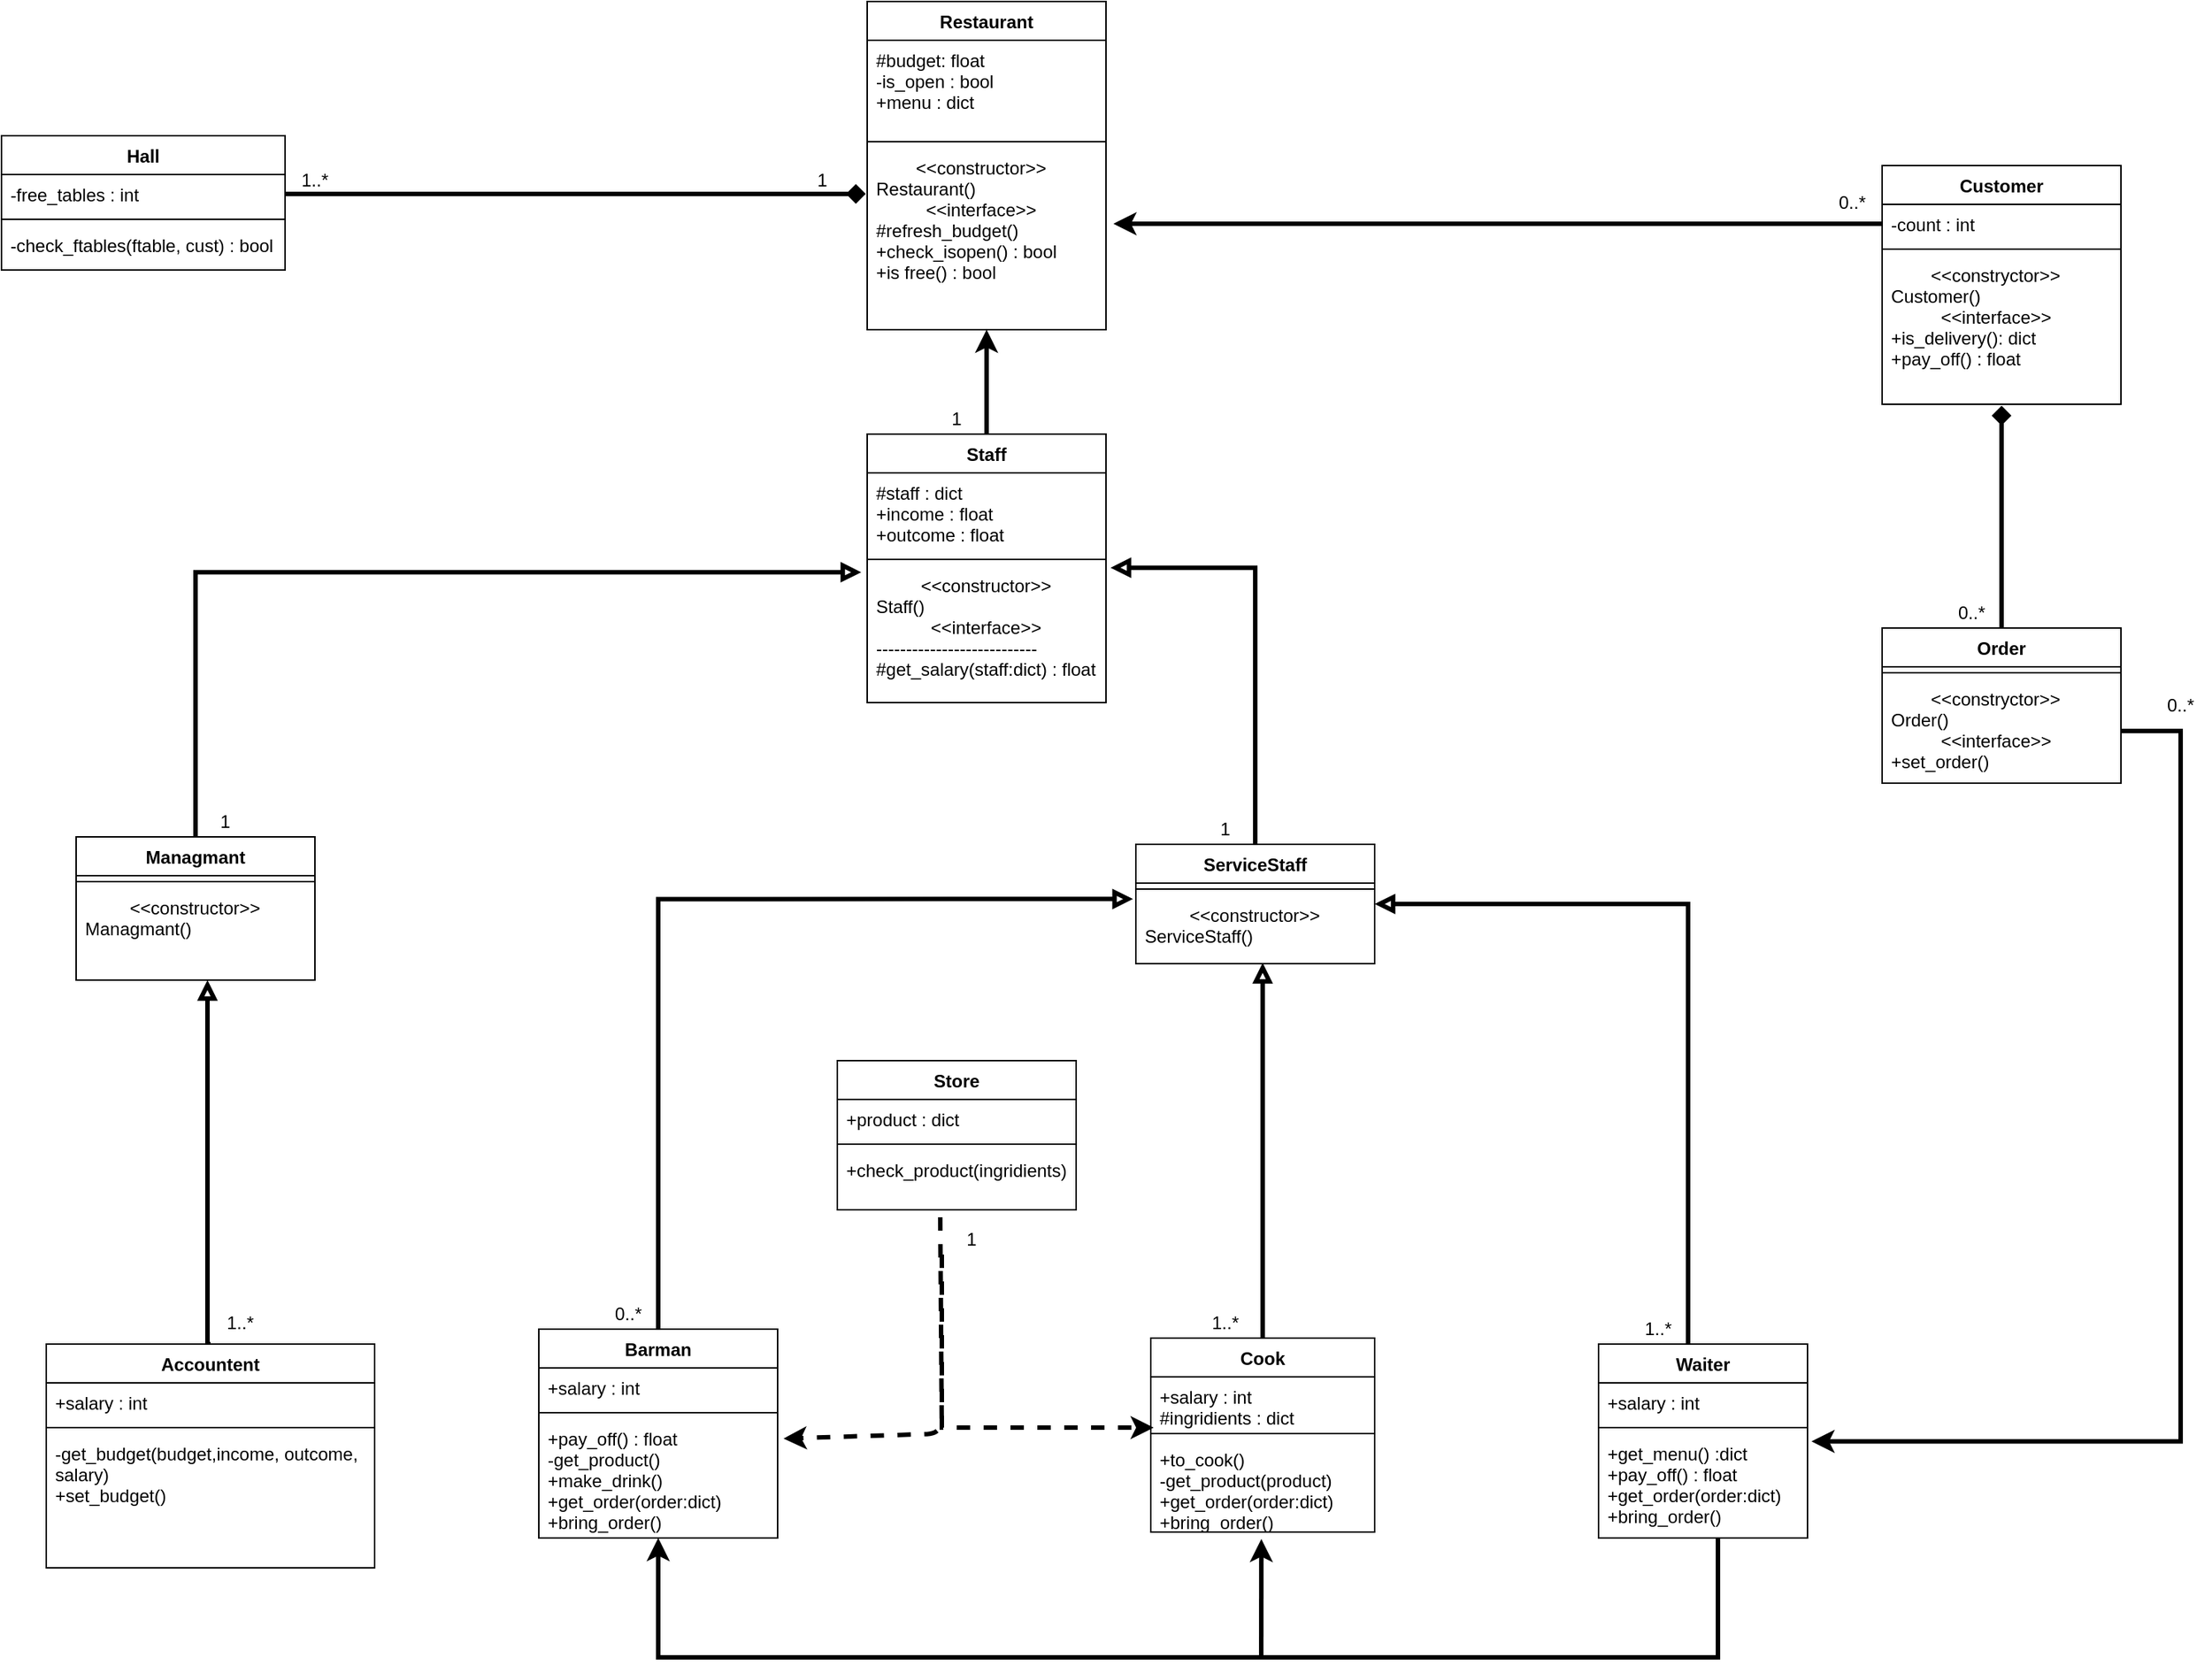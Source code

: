 <mxfile version="14.6.11" type="device"><diagram id="6gor6Gizo_hNwVQ5l_cv" name="Page-2"><mxGraphModel dx="1350" dy="774" grid="1" gridSize="10" guides="1" tooltips="1" connect="1" arrows="1" fold="1" page="1" pageScale="1" pageWidth="827" pageHeight="1169" math="0" shadow="0"><root><mxCell id="BbaP-tKxJx1B0BoW0JB0-0"/><mxCell id="BbaP-tKxJx1B0BoW0JB0-1" parent="BbaP-tKxJx1B0BoW0JB0-0"/><mxCell id="OFbiqMm2XCREDaM9KTGe-0" value="Restaurant" style="swimlane;fontStyle=1;align=center;verticalAlign=top;childLayout=stackLayout;horizontal=1;startSize=26;horizontalStack=0;resizeParent=1;resizeParentMax=0;resizeLast=0;collapsible=1;marginBottom=0;" parent="BbaP-tKxJx1B0BoW0JB0-1" vertex="1"><mxGeometry x="640" y="20" width="160" height="220" as="geometry"/></mxCell><mxCell id="OFbiqMm2XCREDaM9KTGe-1" value="#budget: float&#10;-is_open : bool&#10;+menu : dict" style="text;strokeColor=none;fillColor=none;align=left;verticalAlign=top;spacingLeft=4;spacingRight=4;overflow=hidden;rotatable=0;points=[[0,0.5],[1,0.5]];portConstraint=eastwest;" parent="OFbiqMm2XCREDaM9KTGe-0" vertex="1"><mxGeometry y="26" width="160" height="64" as="geometry"/></mxCell><mxCell id="OFbiqMm2XCREDaM9KTGe-2" value="" style="line;strokeWidth=1;fillColor=none;align=left;verticalAlign=middle;spacingTop=-1;spacingLeft=3;spacingRight=3;rotatable=0;labelPosition=right;points=[];portConstraint=eastwest;" parent="OFbiqMm2XCREDaM9KTGe-0" vertex="1"><mxGeometry y="90" width="160" height="8" as="geometry"/></mxCell><mxCell id="OFbiqMm2XCREDaM9KTGe-3" value="        &lt;&lt;constructor&gt;&gt;&#10;Restaurant()&#10;          &lt;&lt;interface&gt;&gt;&#10;#refresh_budget()&#10;+check_isopen() : bool&#10;+is free() : bool" style="text;strokeColor=none;fillColor=none;align=left;verticalAlign=top;spacingLeft=4;spacingRight=4;overflow=hidden;rotatable=0;points=[[0,0.5],[1,0.5]];portConstraint=eastwest;" parent="OFbiqMm2XCREDaM9KTGe-0" vertex="1"><mxGeometry y="98" width="160" height="122" as="geometry"/></mxCell><mxCell id="q5sV1c1yrpxeZgvzc1Eb-0" value="Hall" style="swimlane;fontStyle=1;align=center;verticalAlign=top;childLayout=stackLayout;horizontal=1;startSize=26;horizontalStack=0;resizeParent=1;resizeParentMax=0;resizeLast=0;collapsible=1;marginBottom=0;" parent="BbaP-tKxJx1B0BoW0JB0-1" vertex="1"><mxGeometry x="60" y="110" width="190" height="90" as="geometry"/></mxCell><mxCell id="q5sV1c1yrpxeZgvzc1Eb-1" value="-free_tables : int" style="text;strokeColor=none;fillColor=none;align=left;verticalAlign=top;spacingLeft=4;spacingRight=4;overflow=hidden;rotatable=0;points=[[0,0.5],[1,0.5]];portConstraint=eastwest;" parent="q5sV1c1yrpxeZgvzc1Eb-0" vertex="1"><mxGeometry y="26" width="190" height="26" as="geometry"/></mxCell><mxCell id="q5sV1c1yrpxeZgvzc1Eb-2" value="" style="line;strokeWidth=1;fillColor=none;align=left;verticalAlign=middle;spacingTop=-1;spacingLeft=3;spacingRight=3;rotatable=0;labelPosition=right;points=[];portConstraint=eastwest;" parent="q5sV1c1yrpxeZgvzc1Eb-0" vertex="1"><mxGeometry y="52" width="190" height="8" as="geometry"/></mxCell><mxCell id="q5sV1c1yrpxeZgvzc1Eb-3" value="-check_ftables(ftable, cust) : bool" style="text;strokeColor=none;fillColor=none;align=left;verticalAlign=top;spacingLeft=4;spacingRight=4;overflow=hidden;rotatable=0;points=[[0,0.5],[1,0.5]];portConstraint=eastwest;" parent="q5sV1c1yrpxeZgvzc1Eb-0" vertex="1"><mxGeometry y="60" width="190" height="30" as="geometry"/></mxCell><mxCell id="cPRT7750oen283sX_yZq-17" style="edgeStyle=orthogonalEdgeStyle;rounded=0;orthogonalLoop=1;jettySize=auto;html=1;entryX=0.5;entryY=1;entryDx=0;entryDy=0;entryPerimeter=0;endArrow=classic;endFill=1;strokeWidth=3;" parent="BbaP-tKxJx1B0BoW0JB0-1" source="E45xvI88Rf9QCkD0Gr8N-0" target="OFbiqMm2XCREDaM9KTGe-3" edge="1"><mxGeometry relative="1" as="geometry"/></mxCell><mxCell id="E45xvI88Rf9QCkD0Gr8N-0" value="Staff" style="swimlane;fontStyle=1;align=center;verticalAlign=top;childLayout=stackLayout;horizontal=1;startSize=26;horizontalStack=0;resizeParent=1;resizeParentMax=0;resizeLast=0;collapsible=1;marginBottom=0;" parent="BbaP-tKxJx1B0BoW0JB0-1" vertex="1"><mxGeometry x="640" y="310" width="160" height="180" as="geometry"/></mxCell><mxCell id="E45xvI88Rf9QCkD0Gr8N-1" value="#staff : dict&#10;+income : float&#10;+outcome : float" style="text;strokeColor=none;fillColor=none;align=left;verticalAlign=top;spacingLeft=4;spacingRight=4;overflow=hidden;rotatable=0;points=[[0,0.5],[1,0.5]];portConstraint=eastwest;" parent="E45xvI88Rf9QCkD0Gr8N-0" vertex="1"><mxGeometry y="26" width="160" height="54" as="geometry"/></mxCell><mxCell id="E45xvI88Rf9QCkD0Gr8N-2" value="" style="line;strokeWidth=1;fillColor=none;align=left;verticalAlign=middle;spacingTop=-1;spacingLeft=3;spacingRight=3;rotatable=0;labelPosition=right;points=[];portConstraint=eastwest;" parent="E45xvI88Rf9QCkD0Gr8N-0" vertex="1"><mxGeometry y="80" width="160" height="8" as="geometry"/></mxCell><mxCell id="E45xvI88Rf9QCkD0Gr8N-3" value="         &lt;&lt;constructor&gt;&gt;&#10;Staff()&#10;           &lt;&lt;interface&gt;&gt;&#10;---------------------------&#10;#get_salary(staff:dict) : float&#10;" style="text;strokeColor=none;fillColor=none;align=left;verticalAlign=top;spacingLeft=4;spacingRight=4;overflow=hidden;rotatable=0;points=[[0,0.5],[1,0.5]];portConstraint=eastwest;" parent="E45xvI88Rf9QCkD0Gr8N-0" vertex="1"><mxGeometry y="88" width="160" height="92" as="geometry"/></mxCell><mxCell id="F0FiV0zrv4mOyR1bcbLa-1" style="edgeStyle=orthogonalEdgeStyle;rounded=0;orthogonalLoop=1;jettySize=auto;html=1;exitX=1;exitY=0.5;exitDx=0;exitDy=0;entryX=-0.006;entryY=0.254;entryDx=0;entryDy=0;entryPerimeter=0;endArrow=diamond;endFill=1;strokeWidth=3;" parent="BbaP-tKxJx1B0BoW0JB0-1" source="q5sV1c1yrpxeZgvzc1Eb-1" target="OFbiqMm2XCREDaM9KTGe-3" edge="1"><mxGeometry relative="1" as="geometry"/></mxCell><mxCell id="cPRT7750oen283sX_yZq-20" style="edgeStyle=orthogonalEdgeStyle;rounded=0;orthogonalLoop=1;jettySize=auto;html=1;entryX=1.019;entryY=0.017;entryDx=0;entryDy=0;entryPerimeter=0;endArrow=block;endFill=0;strokeWidth=3;" parent="BbaP-tKxJx1B0BoW0JB0-1" source="F0FiV0zrv4mOyR1bcbLa-2" target="E45xvI88Rf9QCkD0Gr8N-3" edge="1"><mxGeometry relative="1" as="geometry"/></mxCell><mxCell id="F0FiV0zrv4mOyR1bcbLa-2" value="ServiceStaff" style="swimlane;fontStyle=1;align=center;verticalAlign=top;childLayout=stackLayout;horizontal=1;startSize=26;horizontalStack=0;resizeParent=1;resizeParentMax=0;resizeLast=0;collapsible=1;marginBottom=0;" parent="BbaP-tKxJx1B0BoW0JB0-1" vertex="1"><mxGeometry x="820" y="585" width="160" height="80" as="geometry"/></mxCell><mxCell id="F0FiV0zrv4mOyR1bcbLa-4" value="" style="line;strokeWidth=1;fillColor=none;align=left;verticalAlign=middle;spacingTop=-1;spacingLeft=3;spacingRight=3;rotatable=0;labelPosition=right;points=[];portConstraint=eastwest;" parent="F0FiV0zrv4mOyR1bcbLa-2" vertex="1"><mxGeometry y="26" width="160" height="8" as="geometry"/></mxCell><mxCell id="F0FiV0zrv4mOyR1bcbLa-5" value="         &lt;&lt;constructor&gt;&gt;&#10;ServiceStaff()" style="text;strokeColor=none;fillColor=none;align=left;verticalAlign=top;spacingLeft=4;spacingRight=4;overflow=hidden;rotatable=0;points=[[0,0.5],[1,0.5]];portConstraint=eastwest;" parent="F0FiV0zrv4mOyR1bcbLa-2" vertex="1"><mxGeometry y="34" width="160" height="46" as="geometry"/></mxCell><mxCell id="cPRT7750oen283sX_yZq-18" style="edgeStyle=orthogonalEdgeStyle;rounded=0;orthogonalLoop=1;jettySize=auto;html=1;exitX=0.5;exitY=0;exitDx=0;exitDy=0;entryX=-0.025;entryY=0.05;entryDx=0;entryDy=0;entryPerimeter=0;endArrow=block;endFill=0;strokeWidth=3;" parent="BbaP-tKxJx1B0BoW0JB0-1" source="F0FiV0zrv4mOyR1bcbLa-6" target="E45xvI88Rf9QCkD0Gr8N-3" edge="1"><mxGeometry relative="1" as="geometry"/></mxCell><mxCell id="F0FiV0zrv4mOyR1bcbLa-6" value="Managmant" style="swimlane;fontStyle=1;align=center;verticalAlign=top;childLayout=stackLayout;horizontal=1;startSize=26;horizontalStack=0;resizeParent=1;resizeParentMax=0;resizeLast=0;collapsible=1;marginBottom=0;" parent="BbaP-tKxJx1B0BoW0JB0-1" vertex="1"><mxGeometry x="110" y="580" width="160" height="96" as="geometry"/></mxCell><mxCell id="F0FiV0zrv4mOyR1bcbLa-8" value="" style="line;strokeWidth=1;fillColor=none;align=left;verticalAlign=middle;spacingTop=-1;spacingLeft=3;spacingRight=3;rotatable=0;labelPosition=right;points=[];portConstraint=eastwest;" parent="F0FiV0zrv4mOyR1bcbLa-6" vertex="1"><mxGeometry y="26" width="160" height="8" as="geometry"/></mxCell><mxCell id="F0FiV0zrv4mOyR1bcbLa-9" value="         &lt;&lt;constructor&gt;&gt;&#10;Managmant()" style="text;strokeColor=none;fillColor=none;align=left;verticalAlign=top;spacingLeft=4;spacingRight=4;overflow=hidden;rotatable=0;points=[[0,0.5],[1,0.5]];portConstraint=eastwest;" parent="F0FiV0zrv4mOyR1bcbLa-6" vertex="1"><mxGeometry y="34" width="160" height="62" as="geometry"/></mxCell><mxCell id="ytgpCwaP-Iej3yfqHq0n-1" style="edgeStyle=orthogonalEdgeStyle;rounded=0;orthogonalLoop=1;jettySize=auto;html=1;entryX=1;entryY=0.5;entryDx=0;entryDy=0;endArrow=block;endFill=0;strokeWidth=3;" edge="1" parent="BbaP-tKxJx1B0BoW0JB0-1" source="cPRT7750oen283sX_yZq-0" target="F0FiV0zrv4mOyR1bcbLa-2"><mxGeometry relative="1" as="geometry"><Array as="points"><mxPoint x="1190" y="625"/></Array></mxGeometry></mxCell><mxCell id="cPRT7750oen283sX_yZq-0" value="Waiter" style="swimlane;fontStyle=1;align=center;verticalAlign=top;childLayout=stackLayout;horizontal=1;startSize=26;horizontalStack=0;resizeParent=1;resizeParentMax=0;resizeLast=0;collapsible=1;marginBottom=0;" parent="BbaP-tKxJx1B0BoW0JB0-1" vertex="1"><mxGeometry x="1130" y="920" width="140" height="130" as="geometry"/></mxCell><mxCell id="cPRT7750oen283sX_yZq-1" value="+salary : int" style="text;strokeColor=none;fillColor=none;align=left;verticalAlign=top;spacingLeft=4;spacingRight=4;overflow=hidden;rotatable=0;points=[[0,0.5],[1,0.5]];portConstraint=eastwest;" parent="cPRT7750oen283sX_yZq-0" vertex="1"><mxGeometry y="26" width="140" height="26" as="geometry"/></mxCell><mxCell id="cPRT7750oen283sX_yZq-2" value="" style="line;strokeWidth=1;fillColor=none;align=left;verticalAlign=middle;spacingTop=-1;spacingLeft=3;spacingRight=3;rotatable=0;labelPosition=right;points=[];portConstraint=eastwest;" parent="cPRT7750oen283sX_yZq-0" vertex="1"><mxGeometry y="52" width="140" height="8" as="geometry"/></mxCell><mxCell id="cPRT7750oen283sX_yZq-3" value="+get_menu() :dict&#10;+pay_off() : float&#10;+get_order(order:dict)&#10;+bring_order()" style="text;strokeColor=none;fillColor=none;align=left;verticalAlign=top;spacingLeft=4;spacingRight=4;overflow=hidden;rotatable=0;points=[[0,0.5],[1,0.5]];portConstraint=eastwest;" parent="cPRT7750oen283sX_yZq-0" vertex="1"><mxGeometry y="60" width="140" height="70" as="geometry"/></mxCell><mxCell id="cPRT7750oen283sX_yZq-22" style="edgeStyle=orthogonalEdgeStyle;rounded=0;orthogonalLoop=1;jettySize=auto;html=1;exitX=0.5;exitY=0;exitDx=0;exitDy=0;entryX=-0.012;entryY=0.058;entryDx=0;entryDy=0;entryPerimeter=0;endArrow=block;endFill=0;strokeWidth=3;" parent="BbaP-tKxJx1B0BoW0JB0-1" source="cPRT7750oen283sX_yZq-4" target="F0FiV0zrv4mOyR1bcbLa-5" edge="1"><mxGeometry relative="1" as="geometry"/></mxCell><mxCell id="cPRT7750oen283sX_yZq-4" value="Barman" style="swimlane;fontStyle=1;align=center;verticalAlign=top;childLayout=stackLayout;horizontal=1;startSize=26;horizontalStack=0;resizeParent=1;resizeParentMax=0;resizeLast=0;collapsible=1;marginBottom=0;" parent="BbaP-tKxJx1B0BoW0JB0-1" vertex="1"><mxGeometry x="420" y="910" width="160" height="140" as="geometry"/></mxCell><mxCell id="cPRT7750oen283sX_yZq-5" value="+salary : int" style="text;strokeColor=none;fillColor=none;align=left;verticalAlign=top;spacingLeft=4;spacingRight=4;overflow=hidden;rotatable=0;points=[[0,0.5],[1,0.5]];portConstraint=eastwest;" parent="cPRT7750oen283sX_yZq-4" vertex="1"><mxGeometry y="26" width="160" height="26" as="geometry"/></mxCell><mxCell id="cPRT7750oen283sX_yZq-6" value="" style="line;strokeWidth=1;fillColor=none;align=left;verticalAlign=middle;spacingTop=-1;spacingLeft=3;spacingRight=3;rotatable=0;labelPosition=right;points=[];portConstraint=eastwest;" parent="cPRT7750oen283sX_yZq-4" vertex="1"><mxGeometry y="52" width="160" height="8" as="geometry"/></mxCell><mxCell id="cPRT7750oen283sX_yZq-7" value="+pay_off() : float&#10;-get_product()&#10;+make_drink()&#10;+get_order(order:dict)&#10;+bring_order()" style="text;strokeColor=none;fillColor=none;align=left;verticalAlign=top;spacingLeft=4;spacingRight=4;overflow=hidden;rotatable=0;points=[[0,0.5],[1,0.5]];portConstraint=eastwest;" parent="cPRT7750oen283sX_yZq-4" vertex="1"><mxGeometry y="60" width="160" height="80" as="geometry"/></mxCell><mxCell id="ytgpCwaP-Iej3yfqHq0n-0" style="edgeStyle=orthogonalEdgeStyle;rounded=0;orthogonalLoop=1;jettySize=auto;html=1;entryX=0.531;entryY=0.989;entryDx=0;entryDy=0;entryPerimeter=0;strokeWidth=3;endArrow=block;endFill=0;" edge="1" parent="BbaP-tKxJx1B0BoW0JB0-1" source="cPRT7750oen283sX_yZq-8" target="F0FiV0zrv4mOyR1bcbLa-5"><mxGeometry relative="1" as="geometry"/></mxCell><mxCell id="cPRT7750oen283sX_yZq-8" value="Cook" style="swimlane;fontStyle=1;align=center;verticalAlign=top;childLayout=stackLayout;horizontal=1;startSize=26;horizontalStack=0;resizeParent=1;resizeParentMax=0;resizeLast=0;collapsible=1;marginBottom=0;" parent="BbaP-tKxJx1B0BoW0JB0-1" vertex="1"><mxGeometry x="830" y="916" width="150" height="130" as="geometry"/></mxCell><mxCell id="cPRT7750oen283sX_yZq-9" value="+salary : int&#10;#ingridients : dict" style="text;strokeColor=none;fillColor=none;align=left;verticalAlign=top;spacingLeft=4;spacingRight=4;overflow=hidden;rotatable=0;points=[[0,0.5],[1,0.5]];portConstraint=eastwest;" parent="cPRT7750oen283sX_yZq-8" vertex="1"><mxGeometry y="26" width="150" height="34" as="geometry"/></mxCell><mxCell id="cPRT7750oen283sX_yZq-10" value="" style="line;strokeWidth=1;fillColor=none;align=left;verticalAlign=middle;spacingTop=-1;spacingLeft=3;spacingRight=3;rotatable=0;labelPosition=right;points=[];portConstraint=eastwest;" parent="cPRT7750oen283sX_yZq-8" vertex="1"><mxGeometry y="60" width="150" height="8" as="geometry"/></mxCell><mxCell id="cPRT7750oen283sX_yZq-11" value="+to_cook()&#10;-get_product(product) &#10;+get_order(order:dict)&#10;+bring_order()" style="text;strokeColor=none;fillColor=none;align=left;verticalAlign=top;spacingLeft=4;spacingRight=4;overflow=hidden;rotatable=0;points=[[0,0.5],[1,0.5]];portConstraint=eastwest;" parent="cPRT7750oen283sX_yZq-8" vertex="1"><mxGeometry y="68" width="150" height="62" as="geometry"/></mxCell><mxCell id="cPRT7750oen283sX_yZq-21" style="edgeStyle=orthogonalEdgeStyle;rounded=0;orthogonalLoop=1;jettySize=auto;html=1;exitX=0.5;exitY=0;exitDx=0;exitDy=0;entryX=0.55;entryY=1;entryDx=0;entryDy=0;entryPerimeter=0;endArrow=block;endFill=0;strokeWidth=3;" parent="BbaP-tKxJx1B0BoW0JB0-1" source="cPRT7750oen283sX_yZq-12" target="F0FiV0zrv4mOyR1bcbLa-9" edge="1"><mxGeometry relative="1" as="geometry"><Array as="points"><mxPoint x="198" y="920"/></Array></mxGeometry></mxCell><mxCell id="cPRT7750oen283sX_yZq-12" value="Accountent" style="swimlane;fontStyle=1;align=center;verticalAlign=top;childLayout=stackLayout;horizontal=1;startSize=26;horizontalStack=0;resizeParent=1;resizeParentMax=0;resizeLast=0;collapsible=1;marginBottom=0;" parent="BbaP-tKxJx1B0BoW0JB0-1" vertex="1"><mxGeometry x="90" y="920" width="220" height="150" as="geometry"/></mxCell><mxCell id="cPRT7750oen283sX_yZq-13" value="+salary : int" style="text;strokeColor=none;fillColor=none;align=left;verticalAlign=top;spacingLeft=4;spacingRight=4;overflow=hidden;rotatable=0;points=[[0,0.5],[1,0.5]];portConstraint=eastwest;" parent="cPRT7750oen283sX_yZq-12" vertex="1"><mxGeometry y="26" width="220" height="26" as="geometry"/></mxCell><mxCell id="cPRT7750oen283sX_yZq-14" value="" style="line;strokeWidth=1;fillColor=none;align=left;verticalAlign=middle;spacingTop=-1;spacingLeft=3;spacingRight=3;rotatable=0;labelPosition=right;points=[];portConstraint=eastwest;" parent="cPRT7750oen283sX_yZq-12" vertex="1"><mxGeometry y="52" width="220" height="8" as="geometry"/></mxCell><mxCell id="cPRT7750oen283sX_yZq-15" value="-get_budget(budget,income, outcome,&#10;salary)&#10;+set_budget()" style="text;strokeColor=none;fillColor=none;align=left;verticalAlign=top;spacingLeft=4;spacingRight=4;overflow=hidden;rotatable=0;points=[[0,0.5],[1,0.5]];portConstraint=eastwest;" parent="cPRT7750oen283sX_yZq-12" vertex="1"><mxGeometry y="60" width="220" height="90" as="geometry"/></mxCell><mxCell id="MWIslMGjIWDTWANbFhxI-10" style="edgeStyle=orthogonalEdgeStyle;rounded=0;orthogonalLoop=1;jettySize=auto;html=1;exitX=0.5;exitY=0;exitDx=0;exitDy=0;entryX=0.5;entryY=1.01;entryDx=0;entryDy=0;entryPerimeter=0;endArrow=diamond;endFill=1;strokeWidth=3;" parent="BbaP-tKxJx1B0BoW0JB0-1" source="MWIslMGjIWDTWANbFhxI-0" target="MWIslMGjIWDTWANbFhxI-6" edge="1"><mxGeometry relative="1" as="geometry"/></mxCell><mxCell id="MWIslMGjIWDTWANbFhxI-0" value="Order" style="swimlane;fontStyle=1;align=center;verticalAlign=top;childLayout=stackLayout;horizontal=1;startSize=26;horizontalStack=0;resizeParent=1;resizeParentMax=0;resizeLast=0;collapsible=1;marginBottom=0;" parent="BbaP-tKxJx1B0BoW0JB0-1" vertex="1"><mxGeometry x="1320" y="440" width="160" height="104" as="geometry"/></mxCell><mxCell id="MWIslMGjIWDTWANbFhxI-1" value="" style="line;strokeWidth=1;fillColor=none;align=left;verticalAlign=middle;spacingTop=-1;spacingLeft=3;spacingRight=3;rotatable=0;labelPosition=right;points=[];portConstraint=eastwest;" parent="MWIslMGjIWDTWANbFhxI-0" vertex="1"><mxGeometry y="26" width="160" height="8" as="geometry"/></mxCell><mxCell id="MWIslMGjIWDTWANbFhxI-2" value="        &lt;&lt;constryctor&gt;&gt;&#10;Order()&#10;          &lt;&lt;interface&gt;&gt;&#10;+set_order()&#10;" style="text;strokeColor=none;fillColor=none;align=left;verticalAlign=top;spacingLeft=4;spacingRight=4;overflow=hidden;rotatable=0;points=[[0,0.5],[1,0.5]];portConstraint=eastwest;" parent="MWIslMGjIWDTWANbFhxI-0" vertex="1"><mxGeometry y="34" width="160" height="70" as="geometry"/></mxCell><mxCell id="MWIslMGjIWDTWANbFhxI-3" value="Customer" style="swimlane;fontStyle=1;align=center;verticalAlign=top;childLayout=stackLayout;horizontal=1;startSize=26;horizontalStack=0;resizeParent=1;resizeParentMax=0;resizeLast=0;collapsible=1;marginBottom=0;" parent="BbaP-tKxJx1B0BoW0JB0-1" vertex="1"><mxGeometry x="1320" y="130" width="160" height="160" as="geometry"/></mxCell><mxCell id="MWIslMGjIWDTWANbFhxI-4" value="-count : int" style="text;strokeColor=none;fillColor=none;align=left;verticalAlign=top;spacingLeft=4;spacingRight=4;overflow=hidden;rotatable=0;points=[[0,0.5],[1,0.5]];portConstraint=eastwest;" parent="MWIslMGjIWDTWANbFhxI-3" vertex="1"><mxGeometry y="26" width="160" height="26" as="geometry"/></mxCell><mxCell id="MWIslMGjIWDTWANbFhxI-5" value="" style="line;strokeWidth=1;fillColor=none;align=left;verticalAlign=middle;spacingTop=-1;spacingLeft=3;spacingRight=3;rotatable=0;labelPosition=right;points=[];portConstraint=eastwest;" parent="MWIslMGjIWDTWANbFhxI-3" vertex="1"><mxGeometry y="52" width="160" height="8" as="geometry"/></mxCell><mxCell id="MWIslMGjIWDTWANbFhxI-6" value="        &lt;&lt;constryctor&gt;&gt;&#10;Customer()&#10;          &lt;&lt;interface&gt;&gt;&#10;+is_delivery(): dict&#10;+pay_off() : float" style="text;strokeColor=none;fillColor=none;align=left;verticalAlign=top;spacingLeft=4;spacingRight=4;overflow=hidden;rotatable=0;points=[[0,0.5],[1,0.5]];portConstraint=eastwest;" parent="MWIslMGjIWDTWANbFhxI-3" vertex="1"><mxGeometry y="60" width="160" height="100" as="geometry"/></mxCell><mxCell id="MWIslMGjIWDTWANbFhxI-9" style="edgeStyle=orthogonalEdgeStyle;rounded=0;orthogonalLoop=1;jettySize=auto;html=1;exitX=0;exitY=0.5;exitDx=0;exitDy=0;entryX=1.031;entryY=0.418;entryDx=0;entryDy=0;entryPerimeter=0;endArrow=classic;endFill=1;strokeWidth=3;" parent="BbaP-tKxJx1B0BoW0JB0-1" source="MWIslMGjIWDTWANbFhxI-4" target="OFbiqMm2XCREDaM9KTGe-3" edge="1"><mxGeometry relative="1" as="geometry"/></mxCell><mxCell id="ghNvpLUf2YcqT1bmB8o8-0" value="Store" style="swimlane;fontStyle=1;align=center;verticalAlign=top;childLayout=stackLayout;horizontal=1;startSize=26;horizontalStack=0;resizeParent=1;resizeParentMax=0;resizeLast=0;collapsible=1;marginBottom=0;" parent="BbaP-tKxJx1B0BoW0JB0-1" vertex="1"><mxGeometry x="620" y="730" width="160" height="100" as="geometry"/></mxCell><mxCell id="ghNvpLUf2YcqT1bmB8o8-1" value="+product : dict" style="text;strokeColor=none;fillColor=none;align=left;verticalAlign=top;spacingLeft=4;spacingRight=4;overflow=hidden;rotatable=0;points=[[0,0.5],[1,0.5]];portConstraint=eastwest;" parent="ghNvpLUf2YcqT1bmB8o8-0" vertex="1"><mxGeometry y="26" width="160" height="26" as="geometry"/></mxCell><mxCell id="ghNvpLUf2YcqT1bmB8o8-2" value="" style="line;strokeWidth=1;fillColor=none;align=left;verticalAlign=middle;spacingTop=-1;spacingLeft=3;spacingRight=3;rotatable=0;labelPosition=right;points=[];portConstraint=eastwest;" parent="ghNvpLUf2YcqT1bmB8o8-0" vertex="1"><mxGeometry y="52" width="160" height="8" as="geometry"/></mxCell><mxCell id="ghNvpLUf2YcqT1bmB8o8-3" value="+check_product(ingridients)" style="text;strokeColor=none;fillColor=none;align=left;verticalAlign=top;spacingLeft=4;spacingRight=4;overflow=hidden;rotatable=0;points=[[0,0.5],[1,0.5]];portConstraint=eastwest;" parent="ghNvpLUf2YcqT1bmB8o8-0" vertex="1"><mxGeometry y="60" width="160" height="40" as="geometry"/></mxCell><mxCell id="EeC3pWsb2YfrjIFXwEv7-0" style="edgeStyle=orthogonalEdgeStyle;rounded=0;orthogonalLoop=1;jettySize=auto;html=1;entryX=0.5;entryY=1;entryDx=0;entryDy=0;endArrow=classic;endFill=1;strokeWidth=3;" parent="BbaP-tKxJx1B0BoW0JB0-1" source="cPRT7750oen283sX_yZq-3" target="cPRT7750oen283sX_yZq-4" edge="1"><mxGeometry relative="1" as="geometry"><Array as="points"><mxPoint x="1210" y="1130"/><mxPoint x="500" y="1130"/></Array></mxGeometry></mxCell><mxCell id="EeC3pWsb2YfrjIFXwEv7-1" value="" style="endArrow=classic;html=1;strokeWidth=3;entryX=0.494;entryY=1.075;entryDx=0;entryDy=0;entryPerimeter=0;" parent="BbaP-tKxJx1B0BoW0JB0-1" target="cPRT7750oen283sX_yZq-11" edge="1"><mxGeometry width="50" height="50" relative="1" as="geometry"><mxPoint x="904" y="1130" as="sourcePoint"/><mxPoint x="930" y="1090" as="targetPoint"/></mxGeometry></mxCell><mxCell id="bxQA0z7y_XzHg5WCRuHO-0" style="edgeStyle=orthogonalEdgeStyle;rounded=0;orthogonalLoop=1;jettySize=auto;html=1;entryX=0.013;entryY=1;entryDx=0;entryDy=0;entryPerimeter=0;endArrow=classic;endFill=1;strokeWidth=3;dashed=1;" parent="BbaP-tKxJx1B0BoW0JB0-1" target="cPRT7750oen283sX_yZq-9" edge="1"><mxGeometry relative="1" as="geometry"><Array as="points"><mxPoint x="690" y="976"/></Array><mxPoint x="690" y="860" as="sourcePoint"/></mxGeometry></mxCell><mxCell id="bxQA0z7y_XzHg5WCRuHO-2" value="" style="endArrow=classic;html=1;dashed=1;strokeWidth=3;entryX=1.025;entryY=0.167;entryDx=0;entryDy=0;entryPerimeter=0;exitX=0.431;exitY=1.125;exitDx=0;exitDy=0;exitPerimeter=0;" parent="BbaP-tKxJx1B0BoW0JB0-1" target="cPRT7750oen283sX_yZq-7" edge="1" source="ghNvpLUf2YcqT1bmB8o8-3"><mxGeometry width="50" height="50" relative="1" as="geometry"><mxPoint x="690" y="850" as="sourcePoint"/><mxPoint x="740" y="930" as="targetPoint"/><Array as="points"><mxPoint x="690" y="980"/></Array></mxGeometry></mxCell><mxCell id="bxQA0z7y_XzHg5WCRuHO-3" style="edgeStyle=orthogonalEdgeStyle;rounded=0;orthogonalLoop=1;jettySize=auto;html=1;entryX=1.019;entryY=0.075;entryDx=0;entryDy=0;entryPerimeter=0;endArrow=classic;endFill=1;strokeWidth=3;" parent="BbaP-tKxJx1B0BoW0JB0-1" source="MWIslMGjIWDTWANbFhxI-2" target="cPRT7750oen283sX_yZq-3" edge="1"><mxGeometry relative="1" as="geometry"><Array as="points"><mxPoint x="1520" y="509"/><mxPoint x="1520" y="985"/></Array></mxGeometry></mxCell><mxCell id="ytgpCwaP-Iej3yfqHq0n-3" value="1..*" style="text;html=1;strokeColor=none;fillColor=none;align=center;verticalAlign=middle;whiteSpace=wrap;rounded=0;" vertex="1" parent="BbaP-tKxJx1B0BoW0JB0-1"><mxGeometry x="200" y="896" width="40" height="20" as="geometry"/></mxCell><mxCell id="ytgpCwaP-Iej3yfqHq0n-5" value="1" style="text;html=1;strokeColor=none;fillColor=none;align=center;verticalAlign=middle;whiteSpace=wrap;rounded=0;" vertex="1" parent="BbaP-tKxJx1B0BoW0JB0-1"><mxGeometry x="590" y="130" width="40" height="20" as="geometry"/></mxCell><mxCell id="ytgpCwaP-Iej3yfqHq0n-9" value="1" style="text;html=1;strokeColor=none;fillColor=none;align=center;verticalAlign=middle;whiteSpace=wrap;rounded=0;" vertex="1" parent="BbaP-tKxJx1B0BoW0JB0-1"><mxGeometry x="680" y="290" width="40" height="20" as="geometry"/></mxCell><mxCell id="ytgpCwaP-Iej3yfqHq0n-10" value="0..*" style="text;html=1;strokeColor=none;fillColor=none;align=center;verticalAlign=middle;whiteSpace=wrap;rounded=0;" vertex="1" parent="BbaP-tKxJx1B0BoW0JB0-1"><mxGeometry x="1280" y="145" width="40" height="20" as="geometry"/></mxCell><mxCell id="ytgpCwaP-Iej3yfqHq0n-12" value="0..*" style="text;html=1;strokeColor=none;fillColor=none;align=center;verticalAlign=middle;whiteSpace=wrap;rounded=0;" vertex="1" parent="BbaP-tKxJx1B0BoW0JB0-1"><mxGeometry x="1360" y="420" width="40" height="20" as="geometry"/></mxCell><mxCell id="ytgpCwaP-Iej3yfqHq0n-13" value="1" style="text;html=1;strokeColor=none;fillColor=none;align=center;verticalAlign=middle;whiteSpace=wrap;rounded=0;" vertex="1" parent="BbaP-tKxJx1B0BoW0JB0-1"><mxGeometry x="860" y="565" width="40" height="20" as="geometry"/></mxCell><mxCell id="ytgpCwaP-Iej3yfqHq0n-14" value="1" style="text;html=1;strokeColor=none;fillColor=none;align=center;verticalAlign=middle;whiteSpace=wrap;rounded=0;" vertex="1" parent="BbaP-tKxJx1B0BoW0JB0-1"><mxGeometry x="190" y="560" width="40" height="20" as="geometry"/></mxCell><mxCell id="ytgpCwaP-Iej3yfqHq0n-15" value="0..*" style="text;html=1;strokeColor=none;fillColor=none;align=center;verticalAlign=middle;whiteSpace=wrap;rounded=0;" vertex="1" parent="BbaP-tKxJx1B0BoW0JB0-1"><mxGeometry x="460" y="890" width="40" height="20" as="geometry"/></mxCell><mxCell id="ytgpCwaP-Iej3yfqHq0n-16" value="1..*" style="text;html=1;strokeColor=none;fillColor=none;align=center;verticalAlign=middle;whiteSpace=wrap;rounded=0;" vertex="1" parent="BbaP-tKxJx1B0BoW0JB0-1"><mxGeometry x="860" y="896" width="40" height="20" as="geometry"/></mxCell><mxCell id="ytgpCwaP-Iej3yfqHq0n-17" value="1..*" style="text;html=1;strokeColor=none;fillColor=none;align=center;verticalAlign=middle;whiteSpace=wrap;rounded=0;" vertex="1" parent="BbaP-tKxJx1B0BoW0JB0-1"><mxGeometry x="1150" y="900" width="40" height="20" as="geometry"/></mxCell><mxCell id="ytgpCwaP-Iej3yfqHq0n-20" value="1" style="text;html=1;strokeColor=none;fillColor=none;align=center;verticalAlign=middle;whiteSpace=wrap;rounded=0;" vertex="1" parent="BbaP-tKxJx1B0BoW0JB0-1"><mxGeometry x="690" y="840" width="40" height="20" as="geometry"/></mxCell><mxCell id="ytgpCwaP-Iej3yfqHq0n-22" value="0..*" style="text;html=1;strokeColor=none;fillColor=none;align=center;verticalAlign=middle;whiteSpace=wrap;rounded=0;" vertex="1" parent="BbaP-tKxJx1B0BoW0JB0-1"><mxGeometry x="1500" y="482" width="40" height="20" as="geometry"/></mxCell><mxCell id="ytgpCwaP-Iej3yfqHq0n-23" value="1..*" style="text;html=1;strokeColor=none;fillColor=none;align=center;verticalAlign=middle;whiteSpace=wrap;rounded=0;" vertex="1" parent="BbaP-tKxJx1B0BoW0JB0-1"><mxGeometry x="250" y="130" width="40" height="20" as="geometry"/></mxCell></root></mxGraphModel></diagram></mxfile>